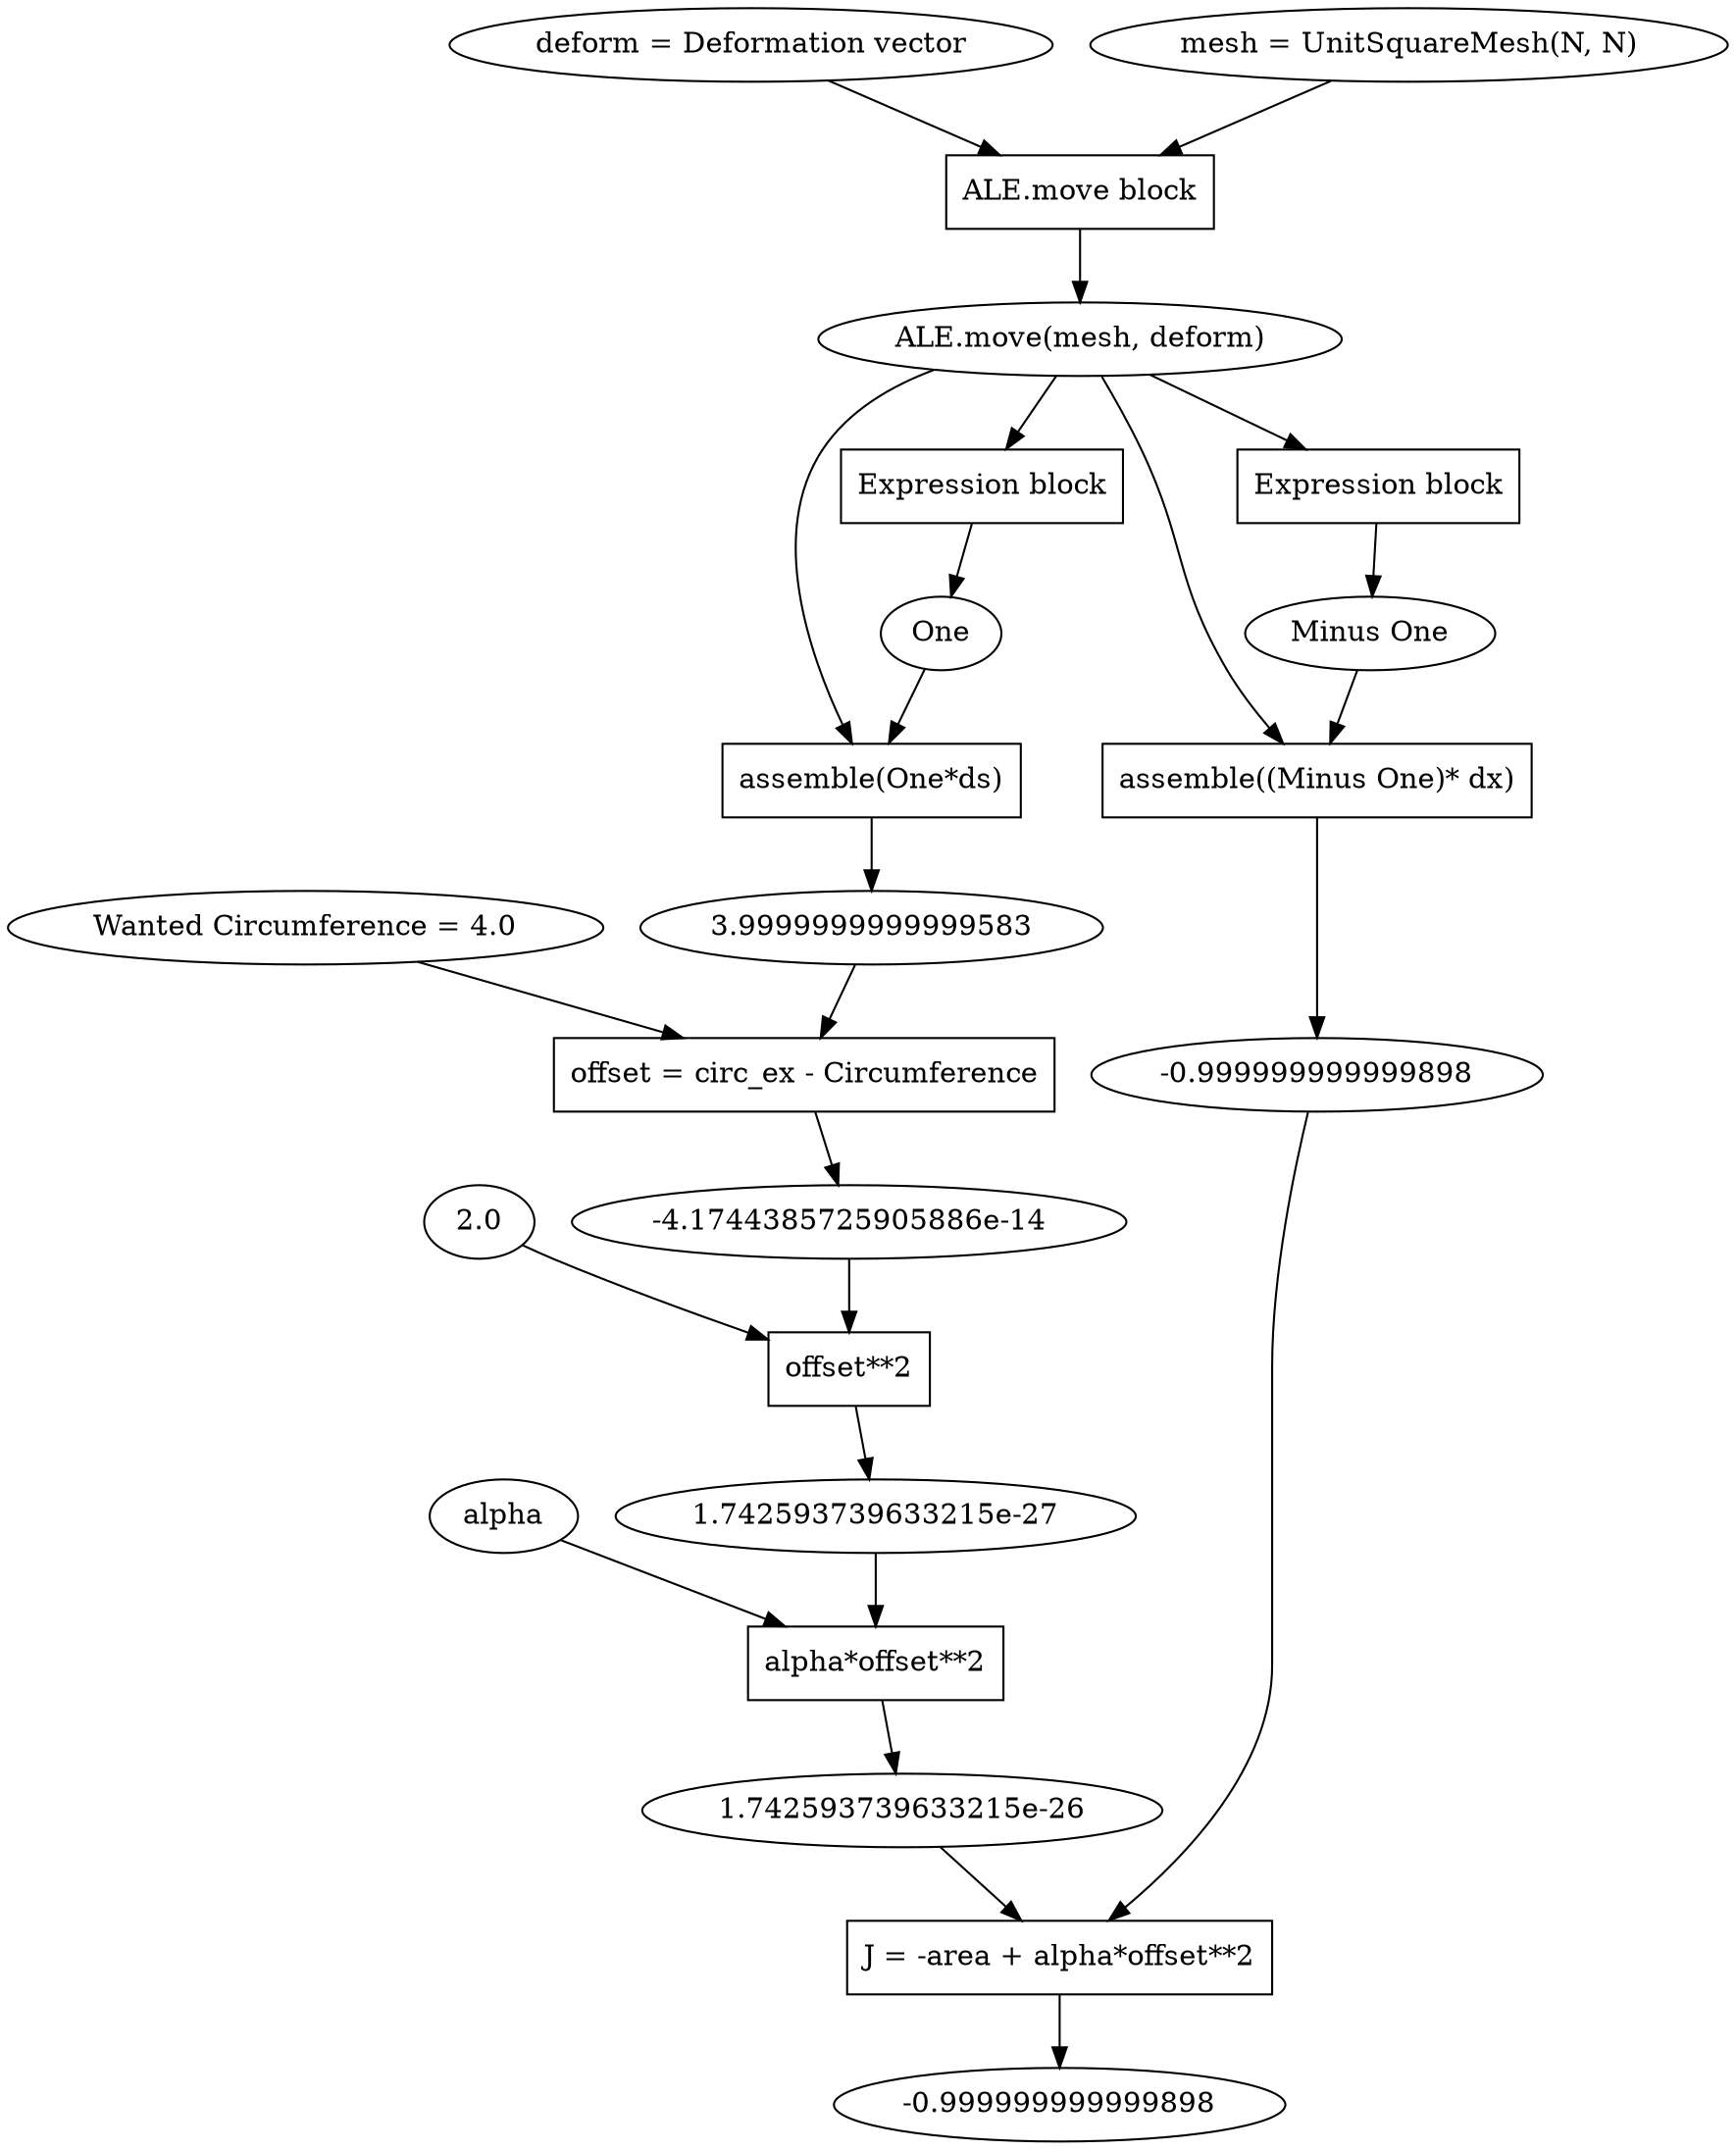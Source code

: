 strict digraph  {
	node [label="\N"];
	140636359069632	 [label="assemble(One*ds)",
		node_color=b,
		position="(0, -4.0)",
		shape=box];
	140636359157072	 [label=3.9999999999999583,
		node_color=r,
		position="(0.0, -4.5)"];
	140636359069632 -> 140636359157072;
	140636359158080	 [label=2.0,
		node_color=r,
		position="(0.1, -5.5)"];
	140636341727304	 [label="offset**2",
		node_color=b,
		position="(0, -6.0)",
		shape=box];
	140636359158080 -> 140636341727304;
	140636359158248	 [label=-0.999999999999898,
		node_color=r,
		position="(0.0, -8.5)"];
	140636359155784	 [label="deform = Deformation vector",
		node_color=r,
		position="(0.1, 0.5)"];
	140636363124456	 [label="ALE.move block",
		node_color=b,
		position="(0, 0.0)",
		shape=box];
	140636359155784 -> 140636363124456;
	140636359069560	 [label="offset = circ_ex - Circumference",
		node_color=b,
		position="(0, -5.0)",
		shape=box];
	140636359157072 -> 140636359069560;
	140636359157688	 [label="-4.1744385725905886e-14",
		node_color=r,
		position="(0.0, -5.5)"];
	140636359157688 -> 140636341727304;
	140636363144104	 [label="Minus One",
		node_color=r,
		position="(0.0, -1.5)"];
	140636363123952	 [label="assemble((Minus One)* dx)",
		node_color=b,
		position="(0, -2.0)",
		shape=box];
	140636363144104 -> 140636363123952;
	140636359158024	 [label="1.742593739633215e-27",
		node_color=r,
		position="(0.0, -6.5)"];
	140636341727304 -> 140636359158024;
	140636359158136	 [label="1.742593739633215e-26",
		node_color=r,
		position="(0.0, -7.5)"];
	140636341727448	 [label="J = -area + alpha*offset**2",
		node_color=b,
		position="(0, -8.0)",
		shape=box];
	140636359158136 -> 140636341727448;
	140636359068192	 [label="Expression block",
		node_color=b,
		position="(0, -1.0)",
		shape=box];
	140636359068192 -> 140636363144104;
	140636359049112	 [label=One,
		node_color=r,
		position="(0.0, -3.5)"];
	140636359049112 -> 140636359069632;
	140636535709880	 [label="mesh = UnitSquareMesh(N, N)",
		node_color=r,
		position="(0.0, 0.5)"];
	140636535709880 -> 140636363124456;
	140636341727448 -> 140636359158248;
	140636359069488	 [label="Expression block",
		node_color=b,
		position="(0, -3.0)",
		shape=box];
	140636359069488 -> 140636359049112;
	140636359156064	 [label="ALE.move(mesh, deform)",
		node_color=r,
		position="(0.0, -0.5)"];
	140636359156064 -> 140636359069632;
	140636359156064 -> 140636359068192;
	140636359156064 -> 140636359069488;
	140636359156064 -> 140636363123952;
	140636341727376	 [label="alpha*offset**2",
		node_color=b,
		position="(0, -7.0)",
		shape=box];
	140636341727376 -> 140636359158136;
	140636363124456 -> 140636359156064;
	140636359156792	 [label=-0.999999999999898,
		node_color=r,
		position="(0.0, -2.5)"];
	140636363123952 -> 140636359156792;
	140636359157352	 [label="Wanted Circumference = 4.0",
		node_color=r,
		position="(0.1, -4.5)"];
	140636359157352 -> 140636359069560;
	140636359158192	 [label="alpha",
		node_color=r,
		position="(0.1, -6.5)"];
	140636359158192 -> 140636341727376;
	140636359156792 -> 140636341727448;
	140636359069560 -> 140636359157688;
	140636359158024 -> 140636341727376;
}
